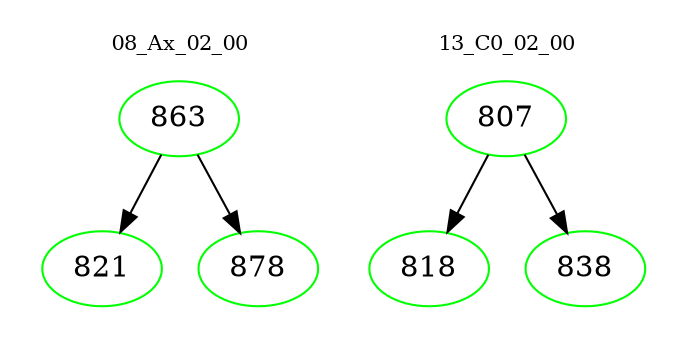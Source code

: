 digraph{
subgraph cluster_0 {
color = white
label = "08_Ax_02_00";
fontsize=10;
T0_863 [label="863", color="green"]
T0_863 -> T0_821 [color="black"]
T0_821 [label="821", color="green"]
T0_863 -> T0_878 [color="black"]
T0_878 [label="878", color="green"]
}
subgraph cluster_1 {
color = white
label = "13_C0_02_00";
fontsize=10;
T1_807 [label="807", color="green"]
T1_807 -> T1_818 [color="black"]
T1_818 [label="818", color="green"]
T1_807 -> T1_838 [color="black"]
T1_838 [label="838", color="green"]
}
}
